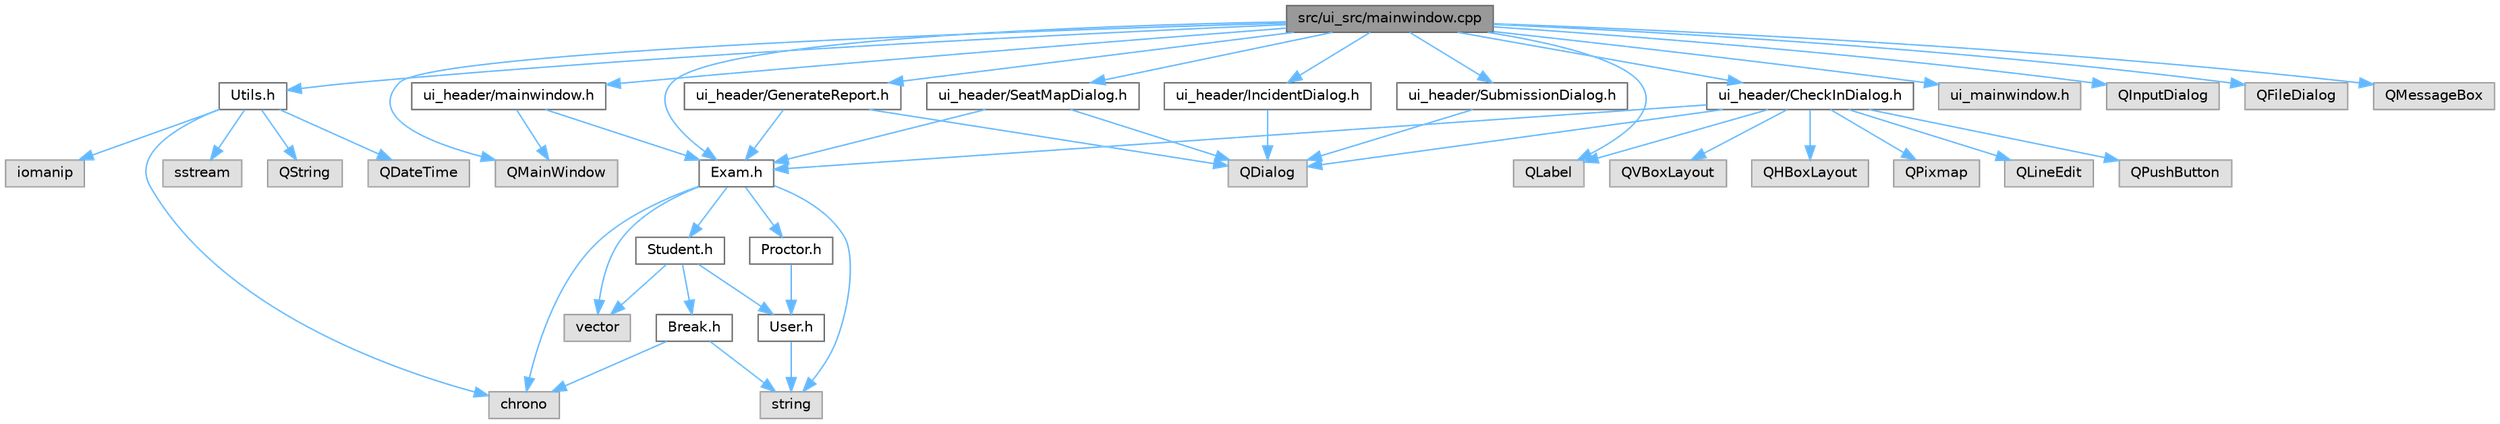 digraph "src/ui_src/mainwindow.cpp"
{
 // LATEX_PDF_SIZE
  bgcolor="transparent";
  edge [fontname=Helvetica,fontsize=10,labelfontname=Helvetica,labelfontsize=10];
  node [fontname=Helvetica,fontsize=10,shape=box,height=0.2,width=0.4];
  Node1 [id="Node000001",label="src/ui_src/mainwindow.cpp",height=0.2,width=0.4,color="gray40", fillcolor="grey60", style="filled", fontcolor="black",tooltip="Implementation of MainWindow class for the University Exam Identity Verification System."];
  Node1 -> Node2 [id="edge48_Node000001_Node000002",color="steelblue1",style="solid",tooltip=" "];
  Node2 [id="Node000002",label="ui_header/mainwindow.h",height=0.2,width=0.4,color="grey40", fillcolor="white", style="filled",URL="$mainwindow_8h.html",tooltip=" "];
  Node2 -> Node3 [id="edge49_Node000002_Node000003",color="steelblue1",style="solid",tooltip=" "];
  Node3 [id="Node000003",label="QMainWindow",height=0.2,width=0.4,color="grey60", fillcolor="#E0E0E0", style="filled",tooltip=" "];
  Node2 -> Node4 [id="edge50_Node000002_Node000004",color="steelblue1",style="solid",tooltip=" "];
  Node4 [id="Node000004",label="Exam.h",height=0.2,width=0.4,color="grey40", fillcolor="white", style="filled",URL="$Exam_8h.html",tooltip=" "];
  Node4 -> Node5 [id="edge51_Node000004_Node000005",color="steelblue1",style="solid",tooltip=" "];
  Node5 [id="Node000005",label="Student.h",height=0.2,width=0.4,color="grey40", fillcolor="white", style="filled",URL="$Student_8h.html",tooltip=" "];
  Node5 -> Node6 [id="edge52_Node000005_Node000006",color="steelblue1",style="solid",tooltip=" "];
  Node6 [id="Node000006",label="User.h",height=0.2,width=0.4,color="grey40", fillcolor="white", style="filled",URL="$User_8h.html",tooltip=" "];
  Node6 -> Node7 [id="edge53_Node000006_Node000007",color="steelblue1",style="solid",tooltip=" "];
  Node7 [id="Node000007",label="string",height=0.2,width=0.4,color="grey60", fillcolor="#E0E0E0", style="filled",tooltip=" "];
  Node5 -> Node8 [id="edge54_Node000005_Node000008",color="steelblue1",style="solid",tooltip=" "];
  Node8 [id="Node000008",label="Break.h",height=0.2,width=0.4,color="grey40", fillcolor="white", style="filled",URL="$Break_8h.html",tooltip="Definition of the Break class."];
  Node8 -> Node9 [id="edge55_Node000008_Node000009",color="steelblue1",style="solid",tooltip=" "];
  Node9 [id="Node000009",label="chrono",height=0.2,width=0.4,color="grey60", fillcolor="#E0E0E0", style="filled",tooltip=" "];
  Node8 -> Node7 [id="edge56_Node000008_Node000007",color="steelblue1",style="solid",tooltip=" "];
  Node5 -> Node10 [id="edge57_Node000005_Node000010",color="steelblue1",style="solid",tooltip=" "];
  Node10 [id="Node000010",label="vector",height=0.2,width=0.4,color="grey60", fillcolor="#E0E0E0", style="filled",tooltip=" "];
  Node4 -> Node11 [id="edge58_Node000004_Node000011",color="steelblue1",style="solid",tooltip=" "];
  Node11 [id="Node000011",label="Proctor.h",height=0.2,width=0.4,color="grey40", fillcolor="white", style="filled",URL="$Proctor_8h.html",tooltip="Definition of the Proctor class."];
  Node11 -> Node6 [id="edge59_Node000011_Node000006",color="steelblue1",style="solid",tooltip=" "];
  Node4 -> Node7 [id="edge60_Node000004_Node000007",color="steelblue1",style="solid",tooltip=" "];
  Node4 -> Node10 [id="edge61_Node000004_Node000010",color="steelblue1",style="solid",tooltip=" "];
  Node4 -> Node9 [id="edge62_Node000004_Node000009",color="steelblue1",style="solid",tooltip=" "];
  Node1 -> Node12 [id="edge63_Node000001_Node000012",color="steelblue1",style="solid",tooltip=" "];
  Node12 [id="Node000012",label="ui_mainwindow.h",height=0.2,width=0.4,color="grey60", fillcolor="#E0E0E0", style="filled",tooltip=" "];
  Node1 -> Node13 [id="edge64_Node000001_Node000013",color="steelblue1",style="solid",tooltip=" "];
  Node13 [id="Node000013",label="ui_header/CheckInDialog.h",height=0.2,width=0.4,color="grey40", fillcolor="white", style="filled",URL="$CheckInDialog_8h.html",tooltip="Defines the CheckInDialog class used for student check-in via ONECard in the exam system."];
  Node13 -> Node14 [id="edge65_Node000013_Node000014",color="steelblue1",style="solid",tooltip=" "];
  Node14 [id="Node000014",label="QDialog",height=0.2,width=0.4,color="grey60", fillcolor="#E0E0E0", style="filled",tooltip=" "];
  Node13 -> Node15 [id="edge66_Node000013_Node000015",color="steelblue1",style="solid",tooltip=" "];
  Node15 [id="Node000015",label="QLineEdit",height=0.2,width=0.4,color="grey60", fillcolor="#E0E0E0", style="filled",tooltip=" "];
  Node13 -> Node16 [id="edge67_Node000013_Node000016",color="steelblue1",style="solid",tooltip=" "];
  Node16 [id="Node000016",label="QLabel",height=0.2,width=0.4,color="grey60", fillcolor="#E0E0E0", style="filled",tooltip=" "];
  Node13 -> Node17 [id="edge68_Node000013_Node000017",color="steelblue1",style="solid",tooltip=" "];
  Node17 [id="Node000017",label="QPushButton",height=0.2,width=0.4,color="grey60", fillcolor="#E0E0E0", style="filled",tooltip=" "];
  Node13 -> Node18 [id="edge69_Node000013_Node000018",color="steelblue1",style="solid",tooltip=" "];
  Node18 [id="Node000018",label="QVBoxLayout",height=0.2,width=0.4,color="grey60", fillcolor="#E0E0E0", style="filled",tooltip=" "];
  Node13 -> Node19 [id="edge70_Node000013_Node000019",color="steelblue1",style="solid",tooltip=" "];
  Node19 [id="Node000019",label="QHBoxLayout",height=0.2,width=0.4,color="grey60", fillcolor="#E0E0E0", style="filled",tooltip=" "];
  Node13 -> Node20 [id="edge71_Node000013_Node000020",color="steelblue1",style="solid",tooltip=" "];
  Node20 [id="Node000020",label="QPixmap",height=0.2,width=0.4,color="grey60", fillcolor="#E0E0E0", style="filled",tooltip=" "];
  Node13 -> Node4 [id="edge72_Node000013_Node000004",color="steelblue1",style="solid",tooltip=" "];
  Node1 -> Node4 [id="edge73_Node000001_Node000004",color="steelblue1",style="solid",tooltip=" "];
  Node1 -> Node16 [id="edge74_Node000001_Node000016",color="steelblue1",style="solid",tooltip=" "];
  Node1 -> Node3 [id="edge75_Node000001_Node000003",color="steelblue1",style="solid",tooltip=" "];
  Node1 -> Node21 [id="edge76_Node000001_Node000021",color="steelblue1",style="solid",tooltip=" "];
  Node21 [id="Node000021",label="QInputDialog",height=0.2,width=0.4,color="grey60", fillcolor="#E0E0E0", style="filled",tooltip=" "];
  Node1 -> Node22 [id="edge77_Node000001_Node000022",color="steelblue1",style="solid",tooltip=" "];
  Node22 [id="Node000022",label="Utils.h",height=0.2,width=0.4,color="grey40", fillcolor="white", style="filled",URL="$Utils_8h.html",tooltip="Utility functions for the Project."];
  Node22 -> Node23 [id="edge78_Node000022_Node000023",color="steelblue1",style="solid",tooltip=" "];
  Node23 [id="Node000023",label="QString",height=0.2,width=0.4,color="grey60", fillcolor="#E0E0E0", style="filled",tooltip=" "];
  Node22 -> Node9 [id="edge79_Node000022_Node000009",color="steelblue1",style="solid",tooltip=" "];
  Node22 -> Node24 [id="edge80_Node000022_Node000024",color="steelblue1",style="solid",tooltip=" "];
  Node24 [id="Node000024",label="QDateTime",height=0.2,width=0.4,color="grey60", fillcolor="#E0E0E0", style="filled",tooltip=" "];
  Node22 -> Node25 [id="edge81_Node000022_Node000025",color="steelblue1",style="solid",tooltip=" "];
  Node25 [id="Node000025",label="iomanip",height=0.2,width=0.4,color="grey60", fillcolor="#E0E0E0", style="filled",tooltip=" "];
  Node22 -> Node26 [id="edge82_Node000022_Node000026",color="steelblue1",style="solid",tooltip=" "];
  Node26 [id="Node000026",label="sstream",height=0.2,width=0.4,color="grey60", fillcolor="#E0E0E0", style="filled",tooltip=" "];
  Node1 -> Node27 [id="edge83_Node000001_Node000027",color="steelblue1",style="solid",tooltip=" "];
  Node27 [id="Node000027",label="QFileDialog",height=0.2,width=0.4,color="grey60", fillcolor="#E0E0E0", style="filled",tooltip=" "];
  Node1 -> Node28 [id="edge84_Node000001_Node000028",color="steelblue1",style="solid",tooltip=" "];
  Node28 [id="Node000028",label="QMessageBox",height=0.2,width=0.4,color="grey60", fillcolor="#E0E0E0", style="filled",tooltip=" "];
  Node1 -> Node29 [id="edge85_Node000001_Node000029",color="steelblue1",style="solid",tooltip=" "];
  Node29 [id="Node000029",label="ui_header/SeatMapDialog.h",height=0.2,width=0.4,color="grey40", fillcolor="white", style="filled",URL="$SeatMapDialog_8h.html",tooltip="Definition of the SeatMapDialog class."];
  Node29 -> Node14 [id="edge86_Node000029_Node000014",color="steelblue1",style="solid",tooltip=" "];
  Node29 -> Node4 [id="edge87_Node000029_Node000004",color="steelblue1",style="solid",tooltip=" "];
  Node1 -> Node30 [id="edge88_Node000001_Node000030",color="steelblue1",style="solid",tooltip=" "];
  Node30 [id="Node000030",label="ui_header/IncidentDialog.h",height=0.2,width=0.4,color="grey40", fillcolor="white", style="filled",URL="$IncidentDialog_8h.html",tooltip="A dialog used to record an incident during an exam session."];
  Node30 -> Node14 [id="edge89_Node000030_Node000014",color="steelblue1",style="solid",tooltip=" "];
  Node1 -> Node31 [id="edge90_Node000001_Node000031",color="steelblue1",style="solid",tooltip=" "];
  Node31 [id="Node000031",label="ui_header/SubmissionDialog.h",height=0.2,width=0.4,color="grey40", fillcolor="white", style="filled",URL="$SubmissionDialog_8h.html",tooltip="Definition of the SubmissionDialog class."];
  Node31 -> Node14 [id="edge91_Node000031_Node000014",color="steelblue1",style="solid",tooltip=" "];
  Node1 -> Node32 [id="edge92_Node000001_Node000032",color="steelblue1",style="solid",tooltip=" "];
  Node32 [id="Node000032",label="ui_header/GenerateReport.h",height=0.2,width=0.4,color="grey40", fillcolor="white", style="filled",URL="$GenerateReport_8h.html",tooltip="Definition of the GenerateReport class."];
  Node32 -> Node4 [id="edge93_Node000032_Node000004",color="steelblue1",style="solid",tooltip=" "];
  Node32 -> Node14 [id="edge94_Node000032_Node000014",color="steelblue1",style="solid",tooltip=" "];
}
